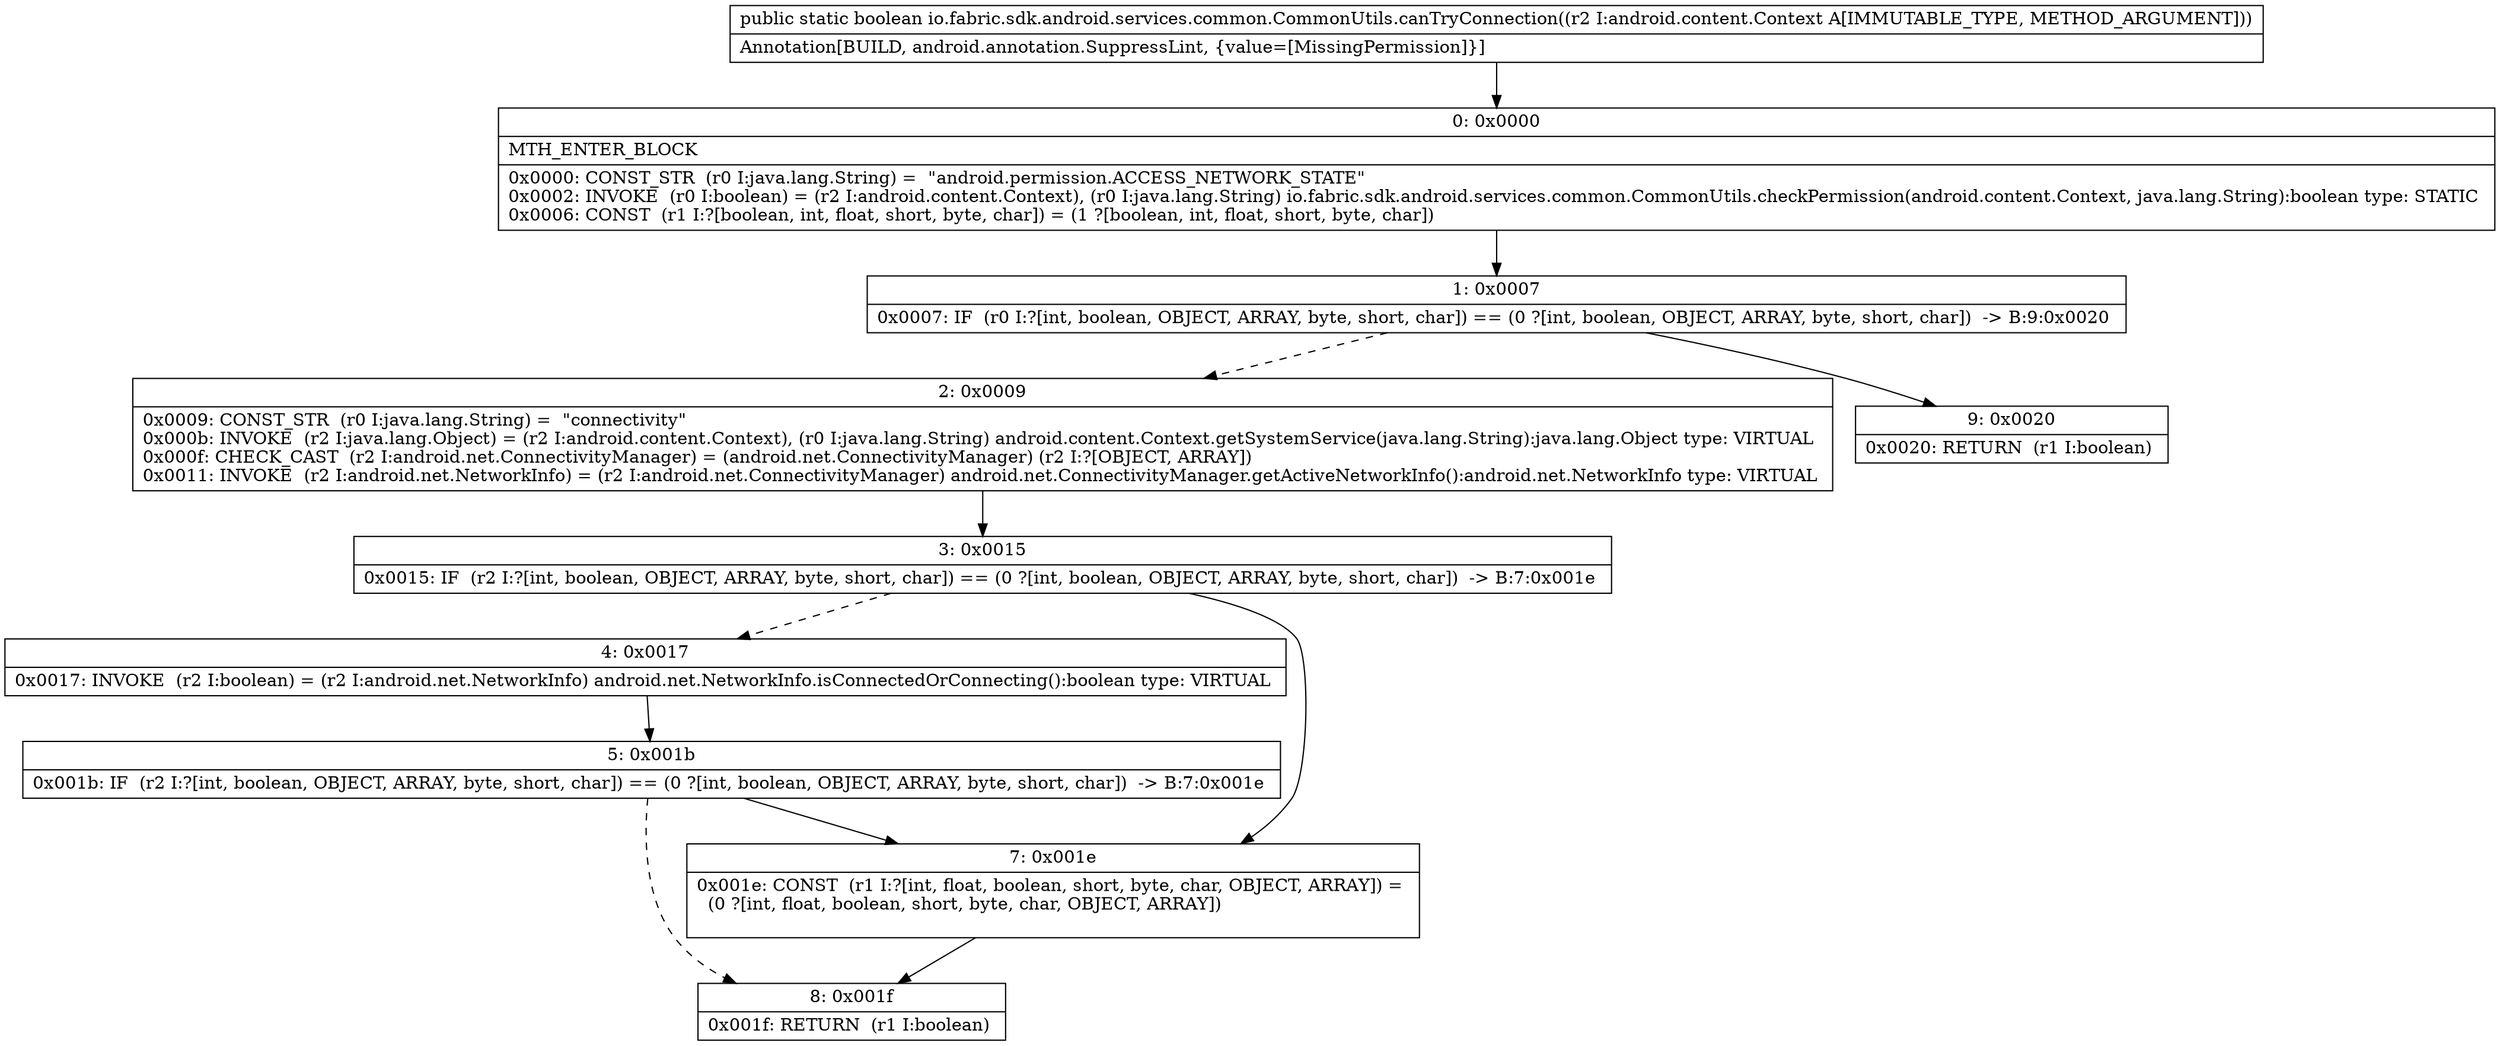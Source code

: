 digraph "CFG forio.fabric.sdk.android.services.common.CommonUtils.canTryConnection(Landroid\/content\/Context;)Z" {
Node_0 [shape=record,label="{0\:\ 0x0000|MTH_ENTER_BLOCK\l|0x0000: CONST_STR  (r0 I:java.lang.String) =  \"android.permission.ACCESS_NETWORK_STATE\" \l0x0002: INVOKE  (r0 I:boolean) = (r2 I:android.content.Context), (r0 I:java.lang.String) io.fabric.sdk.android.services.common.CommonUtils.checkPermission(android.content.Context, java.lang.String):boolean type: STATIC \l0x0006: CONST  (r1 I:?[boolean, int, float, short, byte, char]) = (1 ?[boolean, int, float, short, byte, char]) \l}"];
Node_1 [shape=record,label="{1\:\ 0x0007|0x0007: IF  (r0 I:?[int, boolean, OBJECT, ARRAY, byte, short, char]) == (0 ?[int, boolean, OBJECT, ARRAY, byte, short, char])  \-\> B:9:0x0020 \l}"];
Node_2 [shape=record,label="{2\:\ 0x0009|0x0009: CONST_STR  (r0 I:java.lang.String) =  \"connectivity\" \l0x000b: INVOKE  (r2 I:java.lang.Object) = (r2 I:android.content.Context), (r0 I:java.lang.String) android.content.Context.getSystemService(java.lang.String):java.lang.Object type: VIRTUAL \l0x000f: CHECK_CAST  (r2 I:android.net.ConnectivityManager) = (android.net.ConnectivityManager) (r2 I:?[OBJECT, ARRAY]) \l0x0011: INVOKE  (r2 I:android.net.NetworkInfo) = (r2 I:android.net.ConnectivityManager) android.net.ConnectivityManager.getActiveNetworkInfo():android.net.NetworkInfo type: VIRTUAL \l}"];
Node_3 [shape=record,label="{3\:\ 0x0015|0x0015: IF  (r2 I:?[int, boolean, OBJECT, ARRAY, byte, short, char]) == (0 ?[int, boolean, OBJECT, ARRAY, byte, short, char])  \-\> B:7:0x001e \l}"];
Node_4 [shape=record,label="{4\:\ 0x0017|0x0017: INVOKE  (r2 I:boolean) = (r2 I:android.net.NetworkInfo) android.net.NetworkInfo.isConnectedOrConnecting():boolean type: VIRTUAL \l}"];
Node_5 [shape=record,label="{5\:\ 0x001b|0x001b: IF  (r2 I:?[int, boolean, OBJECT, ARRAY, byte, short, char]) == (0 ?[int, boolean, OBJECT, ARRAY, byte, short, char])  \-\> B:7:0x001e \l}"];
Node_7 [shape=record,label="{7\:\ 0x001e|0x001e: CONST  (r1 I:?[int, float, boolean, short, byte, char, OBJECT, ARRAY]) = \l  (0 ?[int, float, boolean, short, byte, char, OBJECT, ARRAY])\l \l}"];
Node_8 [shape=record,label="{8\:\ 0x001f|0x001f: RETURN  (r1 I:boolean) \l}"];
Node_9 [shape=record,label="{9\:\ 0x0020|0x0020: RETURN  (r1 I:boolean) \l}"];
MethodNode[shape=record,label="{public static boolean io.fabric.sdk.android.services.common.CommonUtils.canTryConnection((r2 I:android.content.Context A[IMMUTABLE_TYPE, METHOD_ARGUMENT]))  | Annotation[BUILD, android.annotation.SuppressLint, \{value=[MissingPermission]\}]\l}"];
MethodNode -> Node_0;
Node_0 -> Node_1;
Node_1 -> Node_2[style=dashed];
Node_1 -> Node_9;
Node_2 -> Node_3;
Node_3 -> Node_4[style=dashed];
Node_3 -> Node_7;
Node_4 -> Node_5;
Node_5 -> Node_7;
Node_5 -> Node_8[style=dashed];
Node_7 -> Node_8;
}

